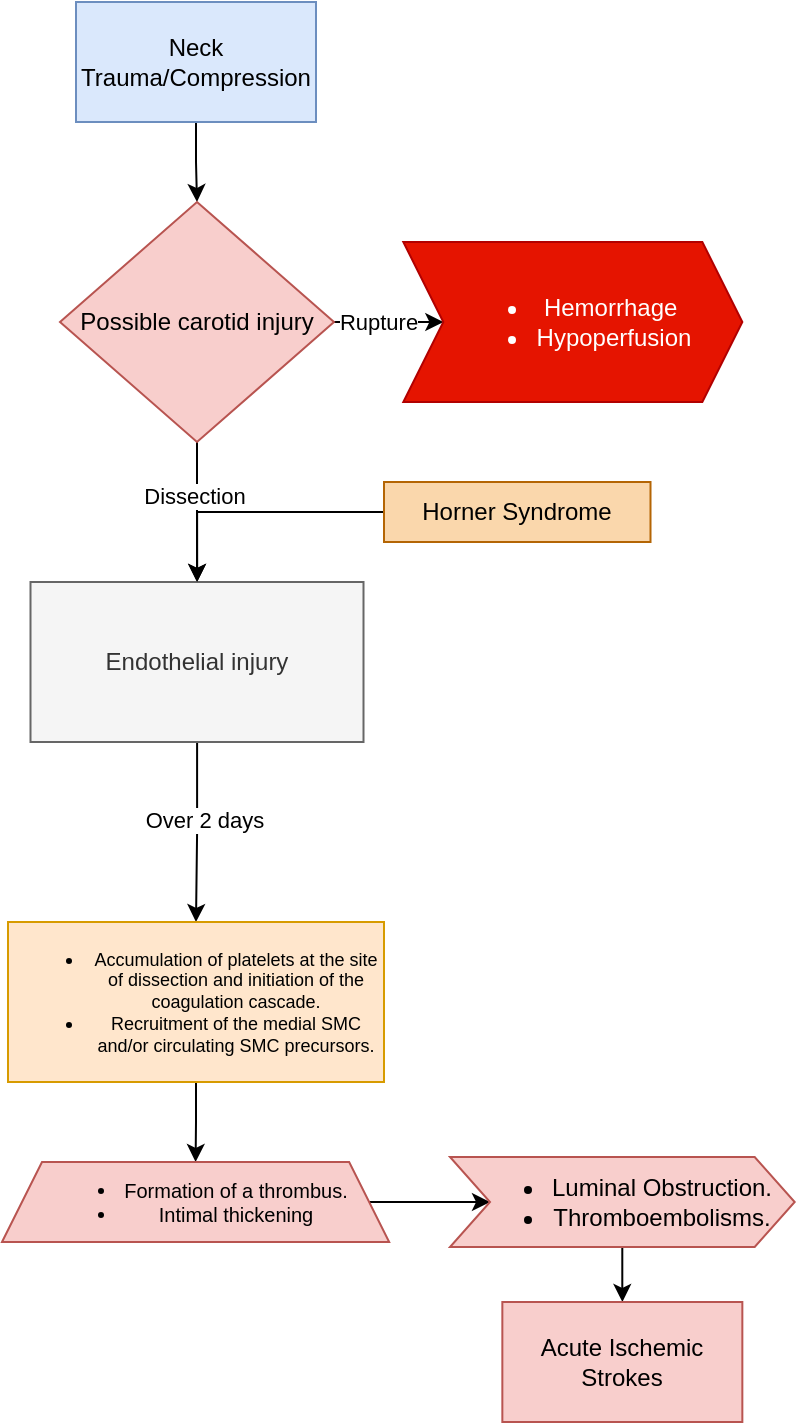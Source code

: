 <mxfile version="22.1.5" type="github">
  <diagram name="Page-1" id="c7558073-3199-34d8-9f00-42111426c3f3">
    <mxGraphModel dx="1032" dy="463" grid="1" gridSize="10" guides="1" tooltips="1" connect="1" arrows="1" fold="1" page="1" pageScale="1" pageWidth="826" pageHeight="1169" background="none" math="0" shadow="0">
      <root>
        <mxCell id="0" />
        <mxCell id="1" parent="0" />
        <mxCell id="sDyi8eW20SHPn1gKo8Qu-98" value="" style="edgeStyle=orthogonalEdgeStyle;rounded=0;orthogonalLoop=1;jettySize=auto;html=1;" edge="1" parent="1" source="sDyi8eW20SHPn1gKo8Qu-96" target="sDyi8eW20SHPn1gKo8Qu-97">
          <mxGeometry relative="1" as="geometry" />
        </mxCell>
        <mxCell id="sDyi8eW20SHPn1gKo8Qu-96" value="Neck Trauma/Compression" style="rounded=0;whiteSpace=wrap;html=1;fillColor=#dae8fc;strokeColor=#6c8ebf;" vertex="1" parent="1">
          <mxGeometry x="353" y="40" width="120" height="60" as="geometry" />
        </mxCell>
        <mxCell id="sDyi8eW20SHPn1gKo8Qu-100" value="Rupture" style="edgeStyle=orthogonalEdgeStyle;rounded=0;orthogonalLoop=1;jettySize=auto;html=1;" edge="1" parent="1" source="sDyi8eW20SHPn1gKo8Qu-97" target="sDyi8eW20SHPn1gKo8Qu-99">
          <mxGeometry relative="1" as="geometry" />
        </mxCell>
        <mxCell id="sDyi8eW20SHPn1gKo8Qu-102" value="" style="edgeStyle=orthogonalEdgeStyle;rounded=0;orthogonalLoop=1;jettySize=auto;html=1;" edge="1" parent="1" source="sDyi8eW20SHPn1gKo8Qu-97" target="sDyi8eW20SHPn1gKo8Qu-101">
          <mxGeometry relative="1" as="geometry" />
        </mxCell>
        <mxCell id="sDyi8eW20SHPn1gKo8Qu-103" value="Dissection" style="edgeLabel;html=1;align=center;verticalAlign=middle;resizable=0;points=[];" vertex="1" connectable="0" parent="sDyi8eW20SHPn1gKo8Qu-102">
          <mxGeometry x="-0.234" y="-2" relative="1" as="geometry">
            <mxPoint as="offset" />
          </mxGeometry>
        </mxCell>
        <mxCell id="sDyi8eW20SHPn1gKo8Qu-97" value="Possible carotid injury" style="rhombus;whiteSpace=wrap;html=1;rounded=0;fillColor=#f8cecc;strokeColor=#b85450;" vertex="1" parent="1">
          <mxGeometry x="345" y="140" width="137" height="120" as="geometry" />
        </mxCell>
        <mxCell id="sDyi8eW20SHPn1gKo8Qu-99" value="&lt;ul&gt;&lt;li&gt;Hemorrhage&amp;nbsp;&lt;/li&gt;&lt;li&gt;Hypoperfusion&lt;/li&gt;&lt;/ul&gt;" style="shape=step;perimeter=stepPerimeter;whiteSpace=wrap;html=1;fixedSize=1;rounded=0;fillColor=#e51400;fontColor=#ffffff;strokeColor=#B20000;" vertex="1" parent="1">
          <mxGeometry x="516.67" y="160" width="169.5" height="80" as="geometry" />
        </mxCell>
        <mxCell id="sDyi8eW20SHPn1gKo8Qu-105" value="" style="edgeStyle=orthogonalEdgeStyle;rounded=0;orthogonalLoop=1;jettySize=auto;html=1;" edge="1" parent="1" source="sDyi8eW20SHPn1gKo8Qu-101" target="sDyi8eW20SHPn1gKo8Qu-104">
          <mxGeometry relative="1" as="geometry" />
        </mxCell>
        <mxCell id="sDyi8eW20SHPn1gKo8Qu-117" value="Over 2 days" style="edgeLabel;html=1;align=center;verticalAlign=middle;resizable=0;points=[];" vertex="1" connectable="0" parent="sDyi8eW20SHPn1gKo8Qu-105">
          <mxGeometry x="-0.145" y="3" relative="1" as="geometry">
            <mxPoint as="offset" />
          </mxGeometry>
        </mxCell>
        <mxCell id="sDyi8eW20SHPn1gKo8Qu-101" value="&lt;span style=&quot;background-color: initial;&quot;&gt;Endothelial injury&lt;/span&gt;" style="whiteSpace=wrap;html=1;rounded=0;fillColor=#f5f5f5;strokeColor=#666666;fontColor=#333333;" vertex="1" parent="1">
          <mxGeometry x="330.25" y="330" width="166.5" height="80" as="geometry" />
        </mxCell>
        <mxCell id="sDyi8eW20SHPn1gKo8Qu-107" value="" style="edgeStyle=orthogonalEdgeStyle;rounded=0;orthogonalLoop=1;jettySize=auto;html=1;" edge="1" parent="1" source="sDyi8eW20SHPn1gKo8Qu-104" target="sDyi8eW20SHPn1gKo8Qu-106">
          <mxGeometry relative="1" as="geometry" />
        </mxCell>
        <mxCell id="sDyi8eW20SHPn1gKo8Qu-104" value="&lt;ul style=&quot;font-size: 9px;&quot;&gt;&lt;li&gt;Accumulation of platelets at the site of dissection and initiation of the coagulation cascade.&lt;/li&gt;&lt;li&gt;Recruitment of the medial SMC and/or circulating SMC precursors.&lt;/li&gt;&lt;/ul&gt;" style="whiteSpace=wrap;html=1;rounded=0;fillColor=#ffe6cc;strokeColor=#d79b00;" vertex="1" parent="1">
          <mxGeometry x="319" y="500" width="188" height="80" as="geometry" />
        </mxCell>
        <mxCell id="sDyi8eW20SHPn1gKo8Qu-109" value="" style="edgeStyle=orthogonalEdgeStyle;rounded=0;orthogonalLoop=1;jettySize=auto;html=1;" edge="1" parent="1" source="sDyi8eW20SHPn1gKo8Qu-106" target="sDyi8eW20SHPn1gKo8Qu-108">
          <mxGeometry relative="1" as="geometry" />
        </mxCell>
        <mxCell id="sDyi8eW20SHPn1gKo8Qu-106" value="&lt;ul style=&quot;font-size: 10px;&quot;&gt;&lt;li&gt;Formation of a thrombus.&lt;/li&gt;&lt;li&gt;Intimal thickening&lt;/li&gt;&lt;/ul&gt;" style="shape=trapezoid;perimeter=trapezoidPerimeter;whiteSpace=wrap;html=1;fixedSize=1;rounded=0;fillColor=#f8cecc;strokeColor=#b85450;" vertex="1" parent="1">
          <mxGeometry x="316.0" y="620" width="193.58" height="40" as="geometry" />
        </mxCell>
        <mxCell id="sDyi8eW20SHPn1gKo8Qu-111" value="" style="edgeStyle=orthogonalEdgeStyle;rounded=0;orthogonalLoop=1;jettySize=auto;html=1;" edge="1" parent="1" source="sDyi8eW20SHPn1gKo8Qu-108" target="sDyi8eW20SHPn1gKo8Qu-110">
          <mxGeometry relative="1" as="geometry" />
        </mxCell>
        <mxCell id="sDyi8eW20SHPn1gKo8Qu-108" value="&lt;ul&gt;&lt;li&gt;Luminal Obstruction.&lt;/li&gt;&lt;li&gt;Thromboembolisms.&lt;/li&gt;&lt;/ul&gt;" style="shape=step;perimeter=stepPerimeter;whiteSpace=wrap;html=1;fixedSize=1;fillColor=#f8cecc;strokeColor=#b85450;rounded=0;" vertex="1" parent="1">
          <mxGeometry x="540" y="617.5" width="172.34" height="45" as="geometry" />
        </mxCell>
        <mxCell id="sDyi8eW20SHPn1gKo8Qu-110" value="Acute Ischemic Strokes" style="rounded=0;whiteSpace=wrap;html=1;fillColor=#f8cecc;strokeColor=#b85450;" vertex="1" parent="1">
          <mxGeometry x="566.17" y="690" width="120" height="60" as="geometry" />
        </mxCell>
        <mxCell id="sDyi8eW20SHPn1gKo8Qu-120" value="" style="edgeStyle=orthogonalEdgeStyle;rounded=0;orthogonalLoop=1;jettySize=auto;html=1;" edge="1" parent="1" source="sDyi8eW20SHPn1gKo8Qu-113" target="sDyi8eW20SHPn1gKo8Qu-101">
          <mxGeometry relative="1" as="geometry" />
        </mxCell>
        <mxCell id="sDyi8eW20SHPn1gKo8Qu-113" value="&lt;span style=&quot;background-color: initial;&quot;&gt;Horner Syndrome&lt;/span&gt;" style="whiteSpace=wrap;html=1;rounded=0;fillColor=#fad7ac;strokeColor=#b46504;" vertex="1" parent="1">
          <mxGeometry x="507" y="280" width="133.25" height="30" as="geometry" />
        </mxCell>
      </root>
    </mxGraphModel>
  </diagram>
</mxfile>
